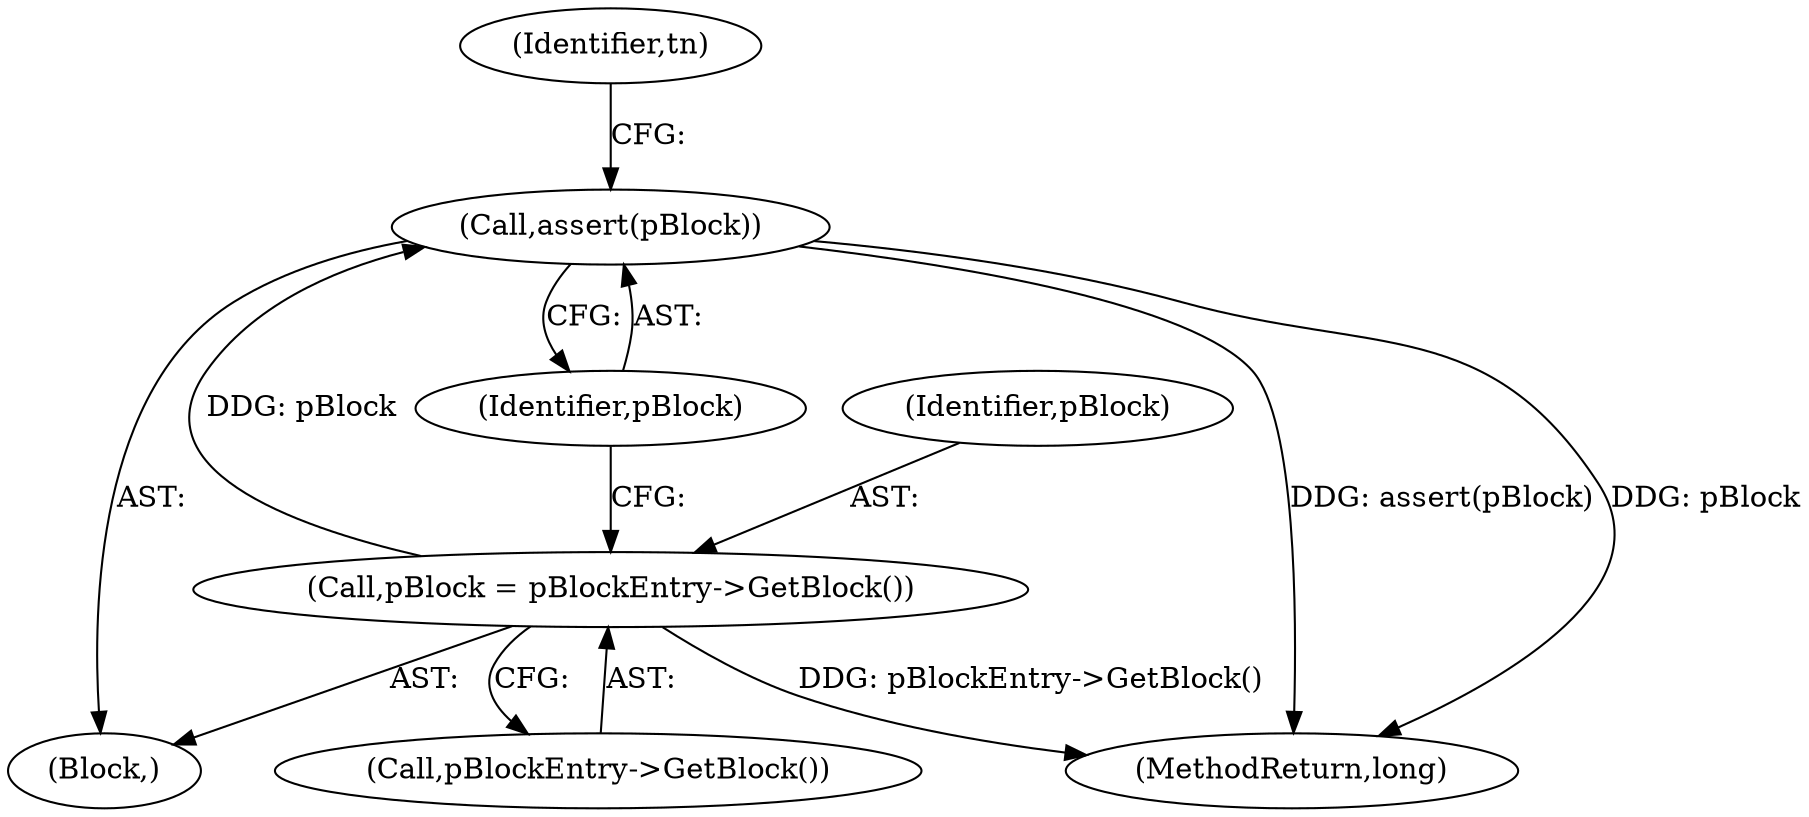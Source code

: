 digraph "1_Android_04839626ed859623901ebd3a5fd483982186b59d_81@API" {
"1000172" [label="(Call,assert(pBlock))"];
"1000169" [label="(Call,pBlock = pBlockEntry->GetBlock())"];
"1000169" [label="(Call,pBlock = pBlockEntry->GetBlock())"];
"1000172" [label="(Call,assert(pBlock))"];
"1000176" [label="(Identifier,tn)"];
"1000171" [label="(Call,pBlockEntry->GetBlock())"];
"1000168" [label="(Block,)"];
"1000225" [label="(MethodReturn,long)"];
"1000173" [label="(Identifier,pBlock)"];
"1000170" [label="(Identifier,pBlock)"];
"1000172" -> "1000168"  [label="AST: "];
"1000172" -> "1000173"  [label="CFG: "];
"1000173" -> "1000172"  [label="AST: "];
"1000176" -> "1000172"  [label="CFG: "];
"1000172" -> "1000225"  [label="DDG: assert(pBlock)"];
"1000172" -> "1000225"  [label="DDG: pBlock"];
"1000169" -> "1000172"  [label="DDG: pBlock"];
"1000169" -> "1000168"  [label="AST: "];
"1000169" -> "1000171"  [label="CFG: "];
"1000170" -> "1000169"  [label="AST: "];
"1000171" -> "1000169"  [label="AST: "];
"1000173" -> "1000169"  [label="CFG: "];
"1000169" -> "1000225"  [label="DDG: pBlockEntry->GetBlock()"];
}
